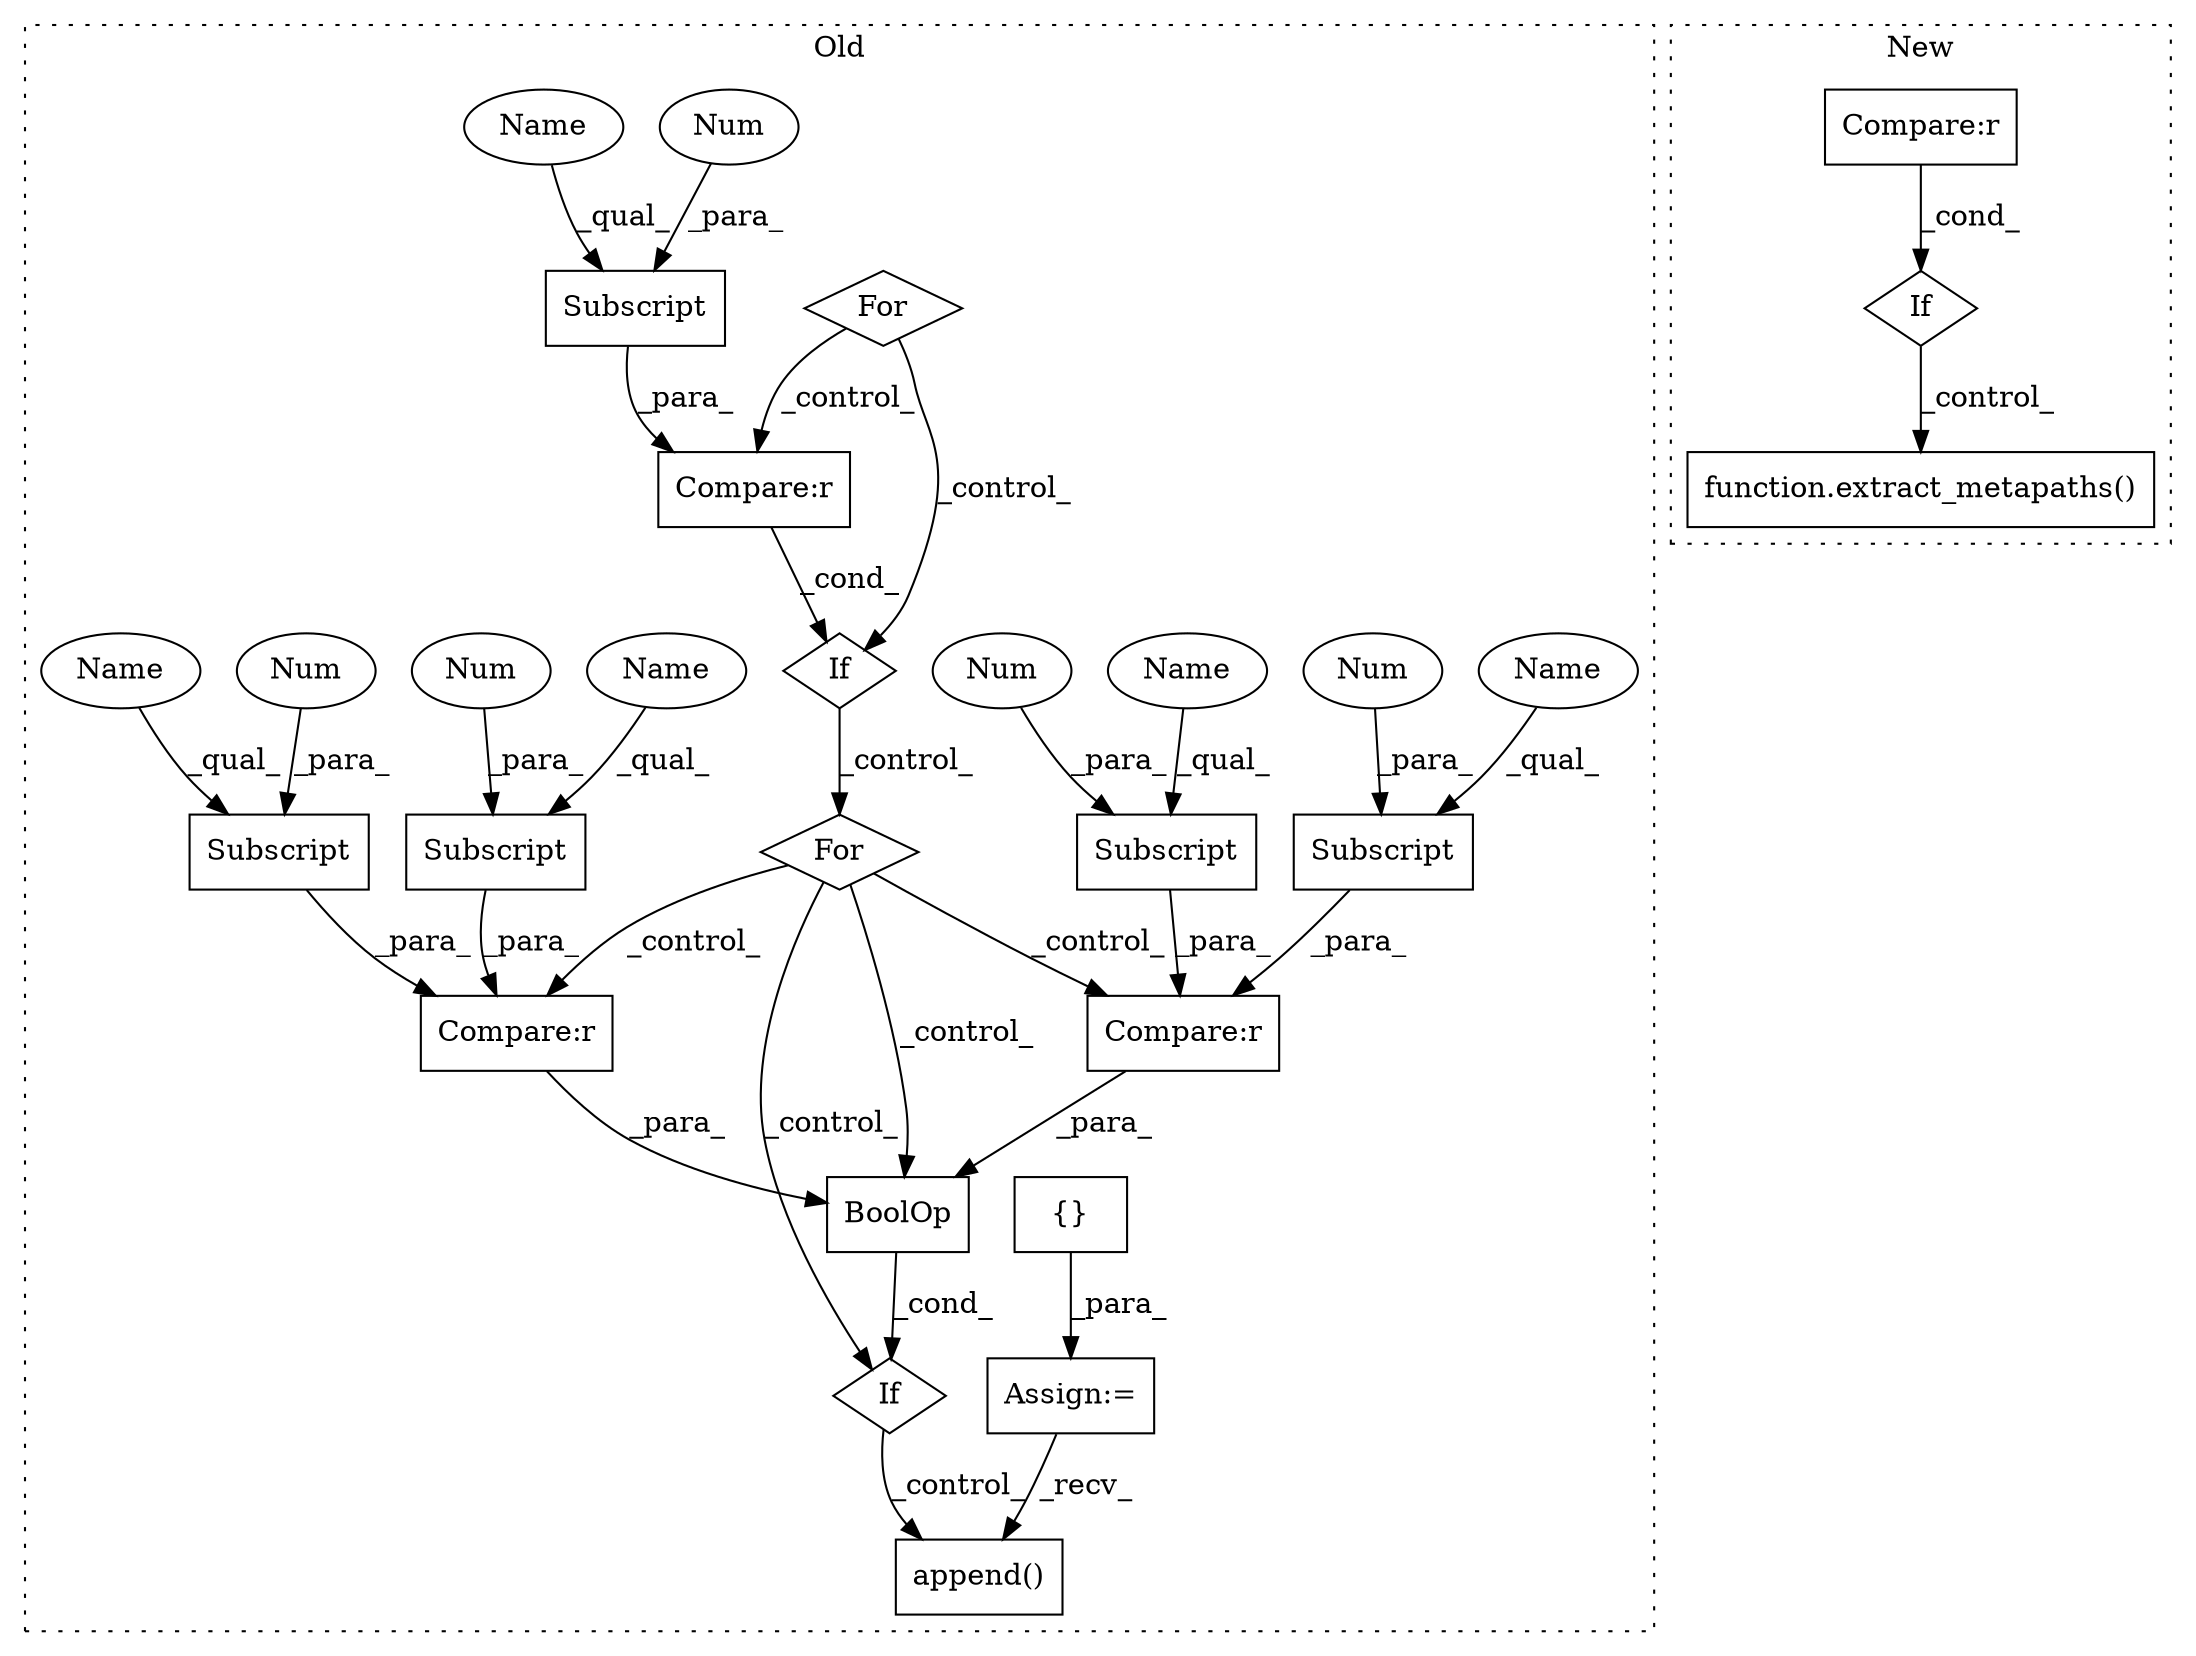 digraph G {
subgraph cluster0 {
1 [label="{}" a="59" s="2130,2130" l="2,1" shape="box"];
5 [label="append()" a="75" s="2335,2360" l="11,1" shape="box"];
6 [label="If" a="96" s="2261" l="3" shape="diamond"];
7 [label="For" a="107" s="2220,2239" l="4,22" shape="diamond"];
8 [label="If" a="96" s="2174" l="3" shape="diamond"];
9 [label="Compare:r" a="40" s="2177" l="25" shape="box"];
10 [label="Compare:r" a="40" s="2289" l="20" shape="box"];
11 [label="Compare:r" a="40" s="2264" l="20" shape="box"];
12 [label="Subscript" a="63" s="2264,0" l="8,0" shape="box"];
13 [label="BoolOp" a="72" s="2264" l="45" shape="box"];
14 [label="Subscript" a="63" s="2289,0" l="8,0" shape="box"];
15 [label="Subscript" a="63" s="2177,0" l="8,0" shape="box"];
16 [label="Subscript" a="63" s="2276,0" l="8,0" shape="box"];
17 [label="For" a="107" s="2141,2160" l="4,14" shape="diamond"];
18 [label="Subscript" a="63" s="2301,0" l="8,0" shape="box"];
19 [label="Num" a="76" s="2183" l="1" shape="ellipse"];
20 [label="Num" a="76" s="2270" l="1" shape="ellipse"];
21 [label="Num" a="76" s="2282" l="1" shape="ellipse"];
22 [label="Num" a="76" s="2295" l="1" shape="ellipse"];
23 [label="Num" a="76" s="2307" l="1" shape="ellipse"];
24 [label="Assign:=" a="68" s="2127" l="3" shape="box"];
25 [label="Name" a="87" s="2301" l="5" shape="ellipse"];
26 [label="Name" a="87" s="2276" l="5" shape="ellipse"];
27 [label="Name" a="87" s="2177" l="5" shape="ellipse"];
28 [label="Name" a="87" s="2289" l="5" shape="ellipse"];
29 [label="Name" a="87" s="2264" l="5" shape="ellipse"];
label = "Old";
style="dotted";
}
subgraph cluster1 {
2 [label="function.extract_metapaths()" a="75" s="2294,2346" l="18,1" shape="box"];
3 [label="If" a="96" s="2241" l="3" shape="diamond"];
4 [label="Compare:r" a="40" s="2244" l="23" shape="box"];
label = "New";
style="dotted";
}
1 -> 24 [label="_para_"];
3 -> 2 [label="_control_"];
4 -> 3 [label="_cond_"];
6 -> 5 [label="_control_"];
7 -> 13 [label="_control_"];
7 -> 6 [label="_control_"];
7 -> 11 [label="_control_"];
7 -> 10 [label="_control_"];
8 -> 7 [label="_control_"];
9 -> 8 [label="_cond_"];
10 -> 13 [label="_para_"];
11 -> 13 [label="_para_"];
12 -> 11 [label="_para_"];
13 -> 6 [label="_cond_"];
14 -> 10 [label="_para_"];
15 -> 9 [label="_para_"];
16 -> 11 [label="_para_"];
17 -> 8 [label="_control_"];
17 -> 9 [label="_control_"];
18 -> 10 [label="_para_"];
19 -> 15 [label="_para_"];
20 -> 12 [label="_para_"];
21 -> 16 [label="_para_"];
22 -> 14 [label="_para_"];
23 -> 18 [label="_para_"];
24 -> 5 [label="_recv_"];
25 -> 18 [label="_qual_"];
26 -> 16 [label="_qual_"];
27 -> 15 [label="_qual_"];
28 -> 14 [label="_qual_"];
29 -> 12 [label="_qual_"];
}